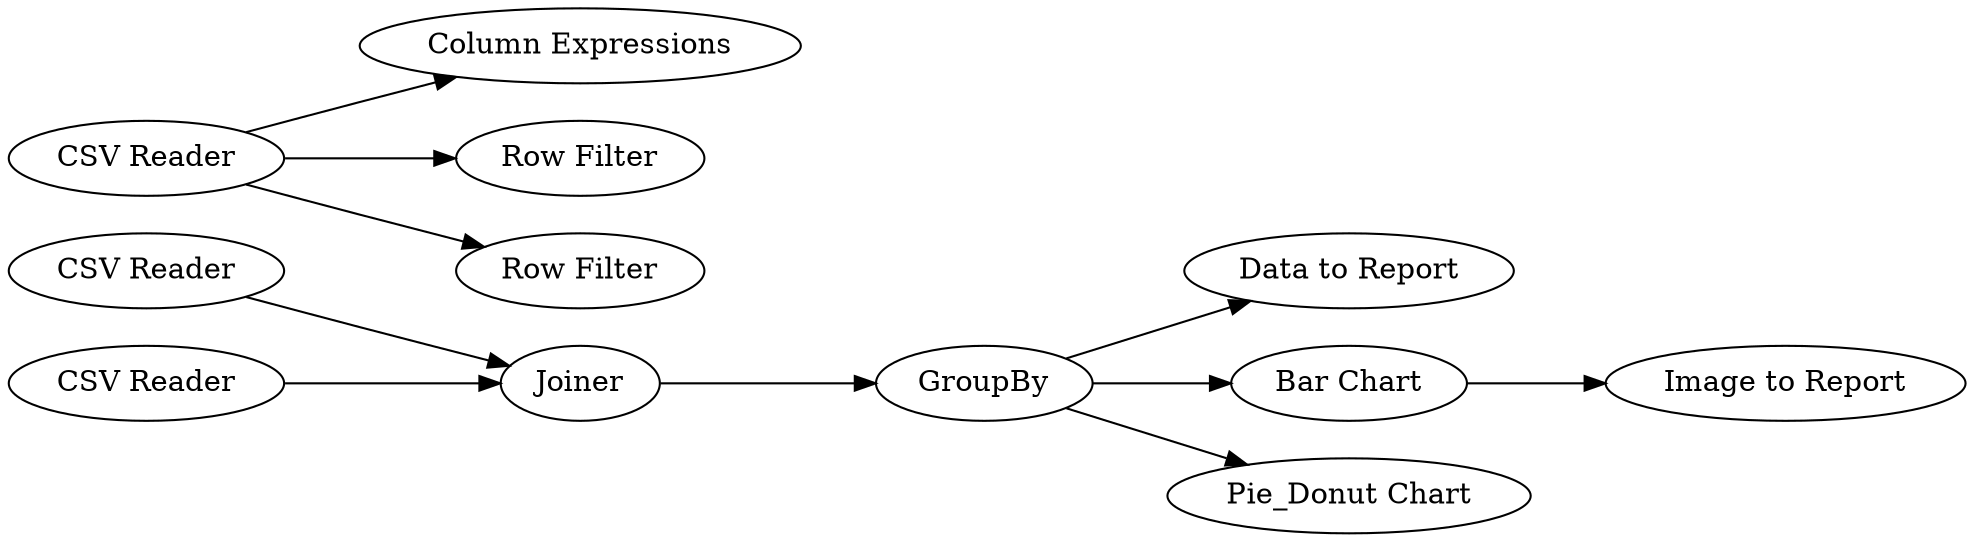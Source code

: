 digraph {
	"2306390672781192733_13" [label="Data to Report"]
	"2306390672781192733_5" [label="Column Expressions"]
	"2306390672781192733_7" [label="CSV Reader"]
	"2306390672781192733_6" [label="CSV Reader"]
	"2306390672781192733_3" [label="Row Filter"]
	"2306390672781192733_1" [label="CSV Reader"]
	"2306390672781192733_2" [label="Row Filter"]
	"2306390672781192733_10" [label="Bar Chart"]
	"2306390672781192733_8" [label=Joiner]
	"2306390672781192733_11" [label="Pie_Donut Chart"]
	"2306390672781192733_12" [label="Image to Report"]
	"2306390672781192733_9" [label=GroupBy]
	"2306390672781192733_9" -> "2306390672781192733_13"
	"2306390672781192733_1" -> "2306390672781192733_3"
	"2306390672781192733_9" -> "2306390672781192733_10"
	"2306390672781192733_1" -> "2306390672781192733_5"
	"2306390672781192733_10" -> "2306390672781192733_12"
	"2306390672781192733_6" -> "2306390672781192733_8"
	"2306390672781192733_9" -> "2306390672781192733_11"
	"2306390672781192733_1" -> "2306390672781192733_2"
	"2306390672781192733_7" -> "2306390672781192733_8"
	"2306390672781192733_8" -> "2306390672781192733_9"
	rankdir=LR
}

